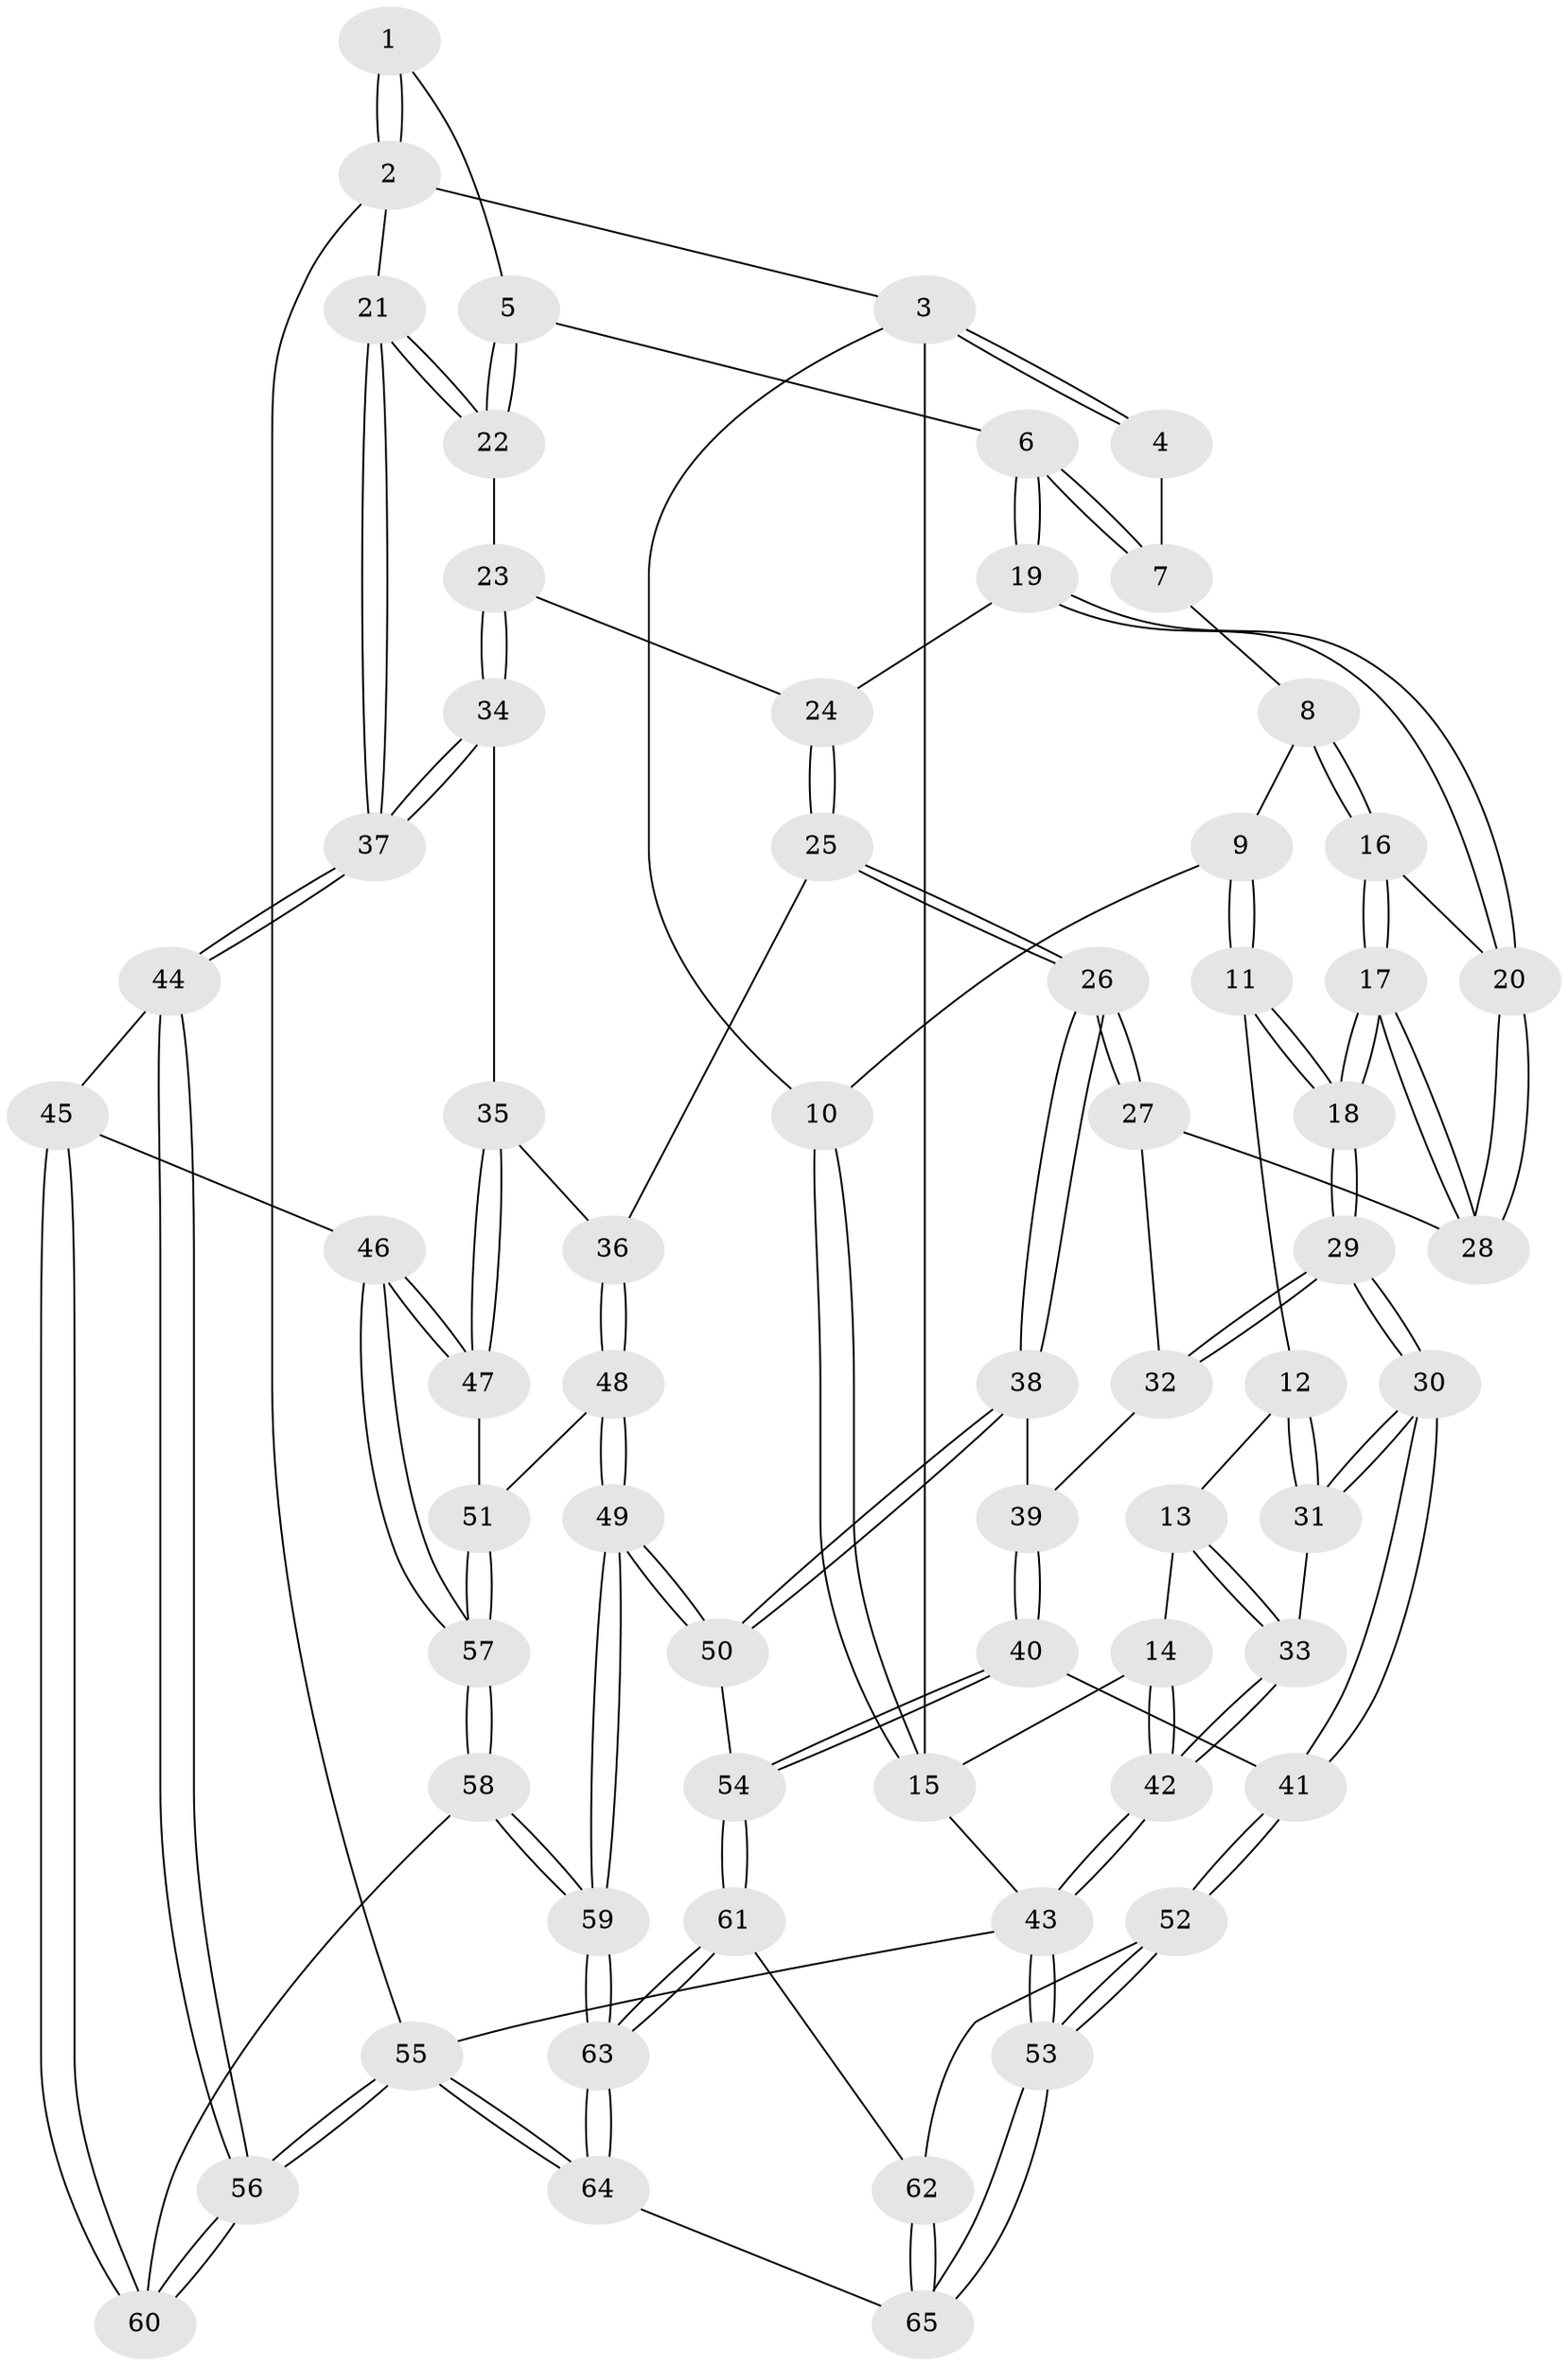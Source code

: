 // Generated by graph-tools (version 1.1) at 2025/11/02/27/25 16:11:56]
// undirected, 65 vertices, 159 edges
graph export_dot {
graph [start="1"]
  node [color=gray90,style=filled];
  1 [pos="+1+0"];
  2 [pos="+1+0"];
  3 [pos="+0+0"];
  4 [pos="+0.3763107950268144+0"];
  5 [pos="+0.7520881933856389+0.2609218488407749"];
  6 [pos="+0.6913035150868655+0.2847518190587043"];
  7 [pos="+0.3807182356514673+0.007701880307539658"];
  8 [pos="+0.2791284663560871+0.18856352560414275"];
  9 [pos="+0.13511020942015803+0.22711705870029925"];
  10 [pos="+0.13462174562321796+0.22703543761650485"];
  11 [pos="+0.12427486495255327+0.4549424749388182"];
  12 [pos="+0.007789838301050764+0.4729602930662923"];
  13 [pos="+0+0.4718891197949432"];
  14 [pos="+0+0.4194494070481511"];
  15 [pos="+0+0.33328709173056964"];
  16 [pos="+0.3087664621327935+0.27814206206523273"];
  17 [pos="+0.31586758156597816+0.45258753634639415"];
  18 [pos="+0.27881645361348395+0.5221041377659278"];
  19 [pos="+0.680772200400516+0.3034646194888988"];
  20 [pos="+0.6240078685847245+0.35971808456422666"];
  21 [pos="+1+0.5001339183789218"];
  22 [pos="+0.9450443537478334+0.4000545513798579"];
  23 [pos="+0.8047974415924963+0.5593535412160965"];
  24 [pos="+0.7394816104147207+0.44373797813404686"];
  25 [pos="+0.6949839042946853+0.6284961231562206"];
  26 [pos="+0.6395198339196886+0.6243631905283498"];
  27 [pos="+0.5886046270227446+0.473463167681128"];
  28 [pos="+0.5946821029804409+0.404931075444696"];
  29 [pos="+0.2802750150542342+0.5311864717803899"];
  30 [pos="+0.23441528067516035+0.6853841219654426"];
  31 [pos="+0.1463661105389782+0.6791443911013715"];
  32 [pos="+0.44771338702340563+0.5864109407773962"];
  33 [pos="+0.06203778313518414+0.691034497024254"];
  34 [pos="+0.8056966827250276+0.6086112714859335"];
  35 [pos="+0.798411481905851+0.6167541997378497"];
  36 [pos="+0.7032363225187352+0.6300154717728187"];
  37 [pos="+1+0.5868698355064166"];
  38 [pos="+0.5741114122270394+0.7025971084854344"];
  39 [pos="+0.47610231348564147+0.6349412867737048"];
  40 [pos="+0.34897545398418656+0.7609637136787228"];
  41 [pos="+0.2631458721364166+0.7590743816743255"];
  42 [pos="+0+0.8344716583684775"];
  43 [pos="+0+1"];
  44 [pos="+1+0.6514501526530898"];
  45 [pos="+0.9977113279924652+0.7568541106420338"];
  46 [pos="+0.9715880993554675+0.764411978631476"];
  47 [pos="+0.8290641553015105+0.7247204862979071"];
  48 [pos="+0.7410297240970808+0.8017740304560221"];
  49 [pos="+0.6894479552368526+0.8404178770854112"];
  50 [pos="+0.5639190172565899+0.7860310648546571"];
  51 [pos="+0.7750097760638347+0.7920116234841488"];
  52 [pos="+0.23141614849463932+0.8846189216216294"];
  53 [pos="+0.06331807535928055+1"];
  54 [pos="+0.5303754778006811+0.8099966308405757"];
  55 [pos="+1+1"];
  56 [pos="+1+1"];
  57 [pos="+0.8734059181610617+0.8691991309410391"];
  58 [pos="+0.8681237523108029+0.9236130428156535"];
  59 [pos="+0.7533190771916655+1"];
  60 [pos="+0.9632217335202794+0.9311681060994167"];
  61 [pos="+0.5224924342108261+0.8401978982437951"];
  62 [pos="+0.4973330208865727+0.8933219038953714"];
  63 [pos="+0.7435157642521371+1"];
  64 [pos="+0.7339512625402589+1"];
  65 [pos="+0.4343262820530003+1"];
  1 -- 2;
  1 -- 2;
  1 -- 5;
  2 -- 3;
  2 -- 21;
  2 -- 55;
  3 -- 4;
  3 -- 4;
  3 -- 10;
  3 -- 15;
  4 -- 7;
  5 -- 6;
  5 -- 22;
  5 -- 22;
  6 -- 7;
  6 -- 7;
  6 -- 19;
  6 -- 19;
  7 -- 8;
  8 -- 9;
  8 -- 16;
  8 -- 16;
  9 -- 10;
  9 -- 11;
  9 -- 11;
  10 -- 15;
  10 -- 15;
  11 -- 12;
  11 -- 18;
  11 -- 18;
  12 -- 13;
  12 -- 31;
  12 -- 31;
  13 -- 14;
  13 -- 33;
  13 -- 33;
  14 -- 15;
  14 -- 42;
  14 -- 42;
  15 -- 43;
  16 -- 17;
  16 -- 17;
  16 -- 20;
  17 -- 18;
  17 -- 18;
  17 -- 28;
  17 -- 28;
  18 -- 29;
  18 -- 29;
  19 -- 20;
  19 -- 20;
  19 -- 24;
  20 -- 28;
  20 -- 28;
  21 -- 22;
  21 -- 22;
  21 -- 37;
  21 -- 37;
  22 -- 23;
  23 -- 24;
  23 -- 34;
  23 -- 34;
  24 -- 25;
  24 -- 25;
  25 -- 26;
  25 -- 26;
  25 -- 36;
  26 -- 27;
  26 -- 27;
  26 -- 38;
  26 -- 38;
  27 -- 28;
  27 -- 32;
  29 -- 30;
  29 -- 30;
  29 -- 32;
  29 -- 32;
  30 -- 31;
  30 -- 31;
  30 -- 41;
  30 -- 41;
  31 -- 33;
  32 -- 39;
  33 -- 42;
  33 -- 42;
  34 -- 35;
  34 -- 37;
  34 -- 37;
  35 -- 36;
  35 -- 47;
  35 -- 47;
  36 -- 48;
  36 -- 48;
  37 -- 44;
  37 -- 44;
  38 -- 39;
  38 -- 50;
  38 -- 50;
  39 -- 40;
  39 -- 40;
  40 -- 41;
  40 -- 54;
  40 -- 54;
  41 -- 52;
  41 -- 52;
  42 -- 43;
  42 -- 43;
  43 -- 53;
  43 -- 53;
  43 -- 55;
  44 -- 45;
  44 -- 56;
  44 -- 56;
  45 -- 46;
  45 -- 60;
  45 -- 60;
  46 -- 47;
  46 -- 47;
  46 -- 57;
  46 -- 57;
  47 -- 51;
  48 -- 49;
  48 -- 49;
  48 -- 51;
  49 -- 50;
  49 -- 50;
  49 -- 59;
  49 -- 59;
  50 -- 54;
  51 -- 57;
  51 -- 57;
  52 -- 53;
  52 -- 53;
  52 -- 62;
  53 -- 65;
  53 -- 65;
  54 -- 61;
  54 -- 61;
  55 -- 56;
  55 -- 56;
  55 -- 64;
  55 -- 64;
  56 -- 60;
  56 -- 60;
  57 -- 58;
  57 -- 58;
  58 -- 59;
  58 -- 59;
  58 -- 60;
  59 -- 63;
  59 -- 63;
  61 -- 62;
  61 -- 63;
  61 -- 63;
  62 -- 65;
  62 -- 65;
  63 -- 64;
  63 -- 64;
  64 -- 65;
}

